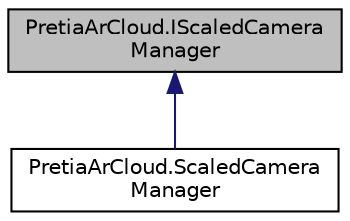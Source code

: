 digraph "PretiaArCloud.IScaledCameraManager"
{
 // LATEX_PDF_SIZE
  edge [fontname="Helvetica",fontsize="10",labelfontname="Helvetica",labelfontsize="10"];
  node [fontname="Helvetica",fontsize="10",shape=record];
  Node1 [label="PretiaArCloud.IScaledCamera\lManager",height=0.2,width=0.4,color="black", fillcolor="grey75", style="filled", fontcolor="black",tooltip=" "];
  Node1 -> Node2 [dir="back",color="midnightblue",fontsize="10",style="solid",fontname="Helvetica"];
  Node2 [label="PretiaArCloud.ScaledCamera\lManager",height=0.2,width=0.4,color="black", fillcolor="white", style="filled",URL="$classPretiaArCloud_1_1ScaledCameraManager.html",tooltip=" "];
}
